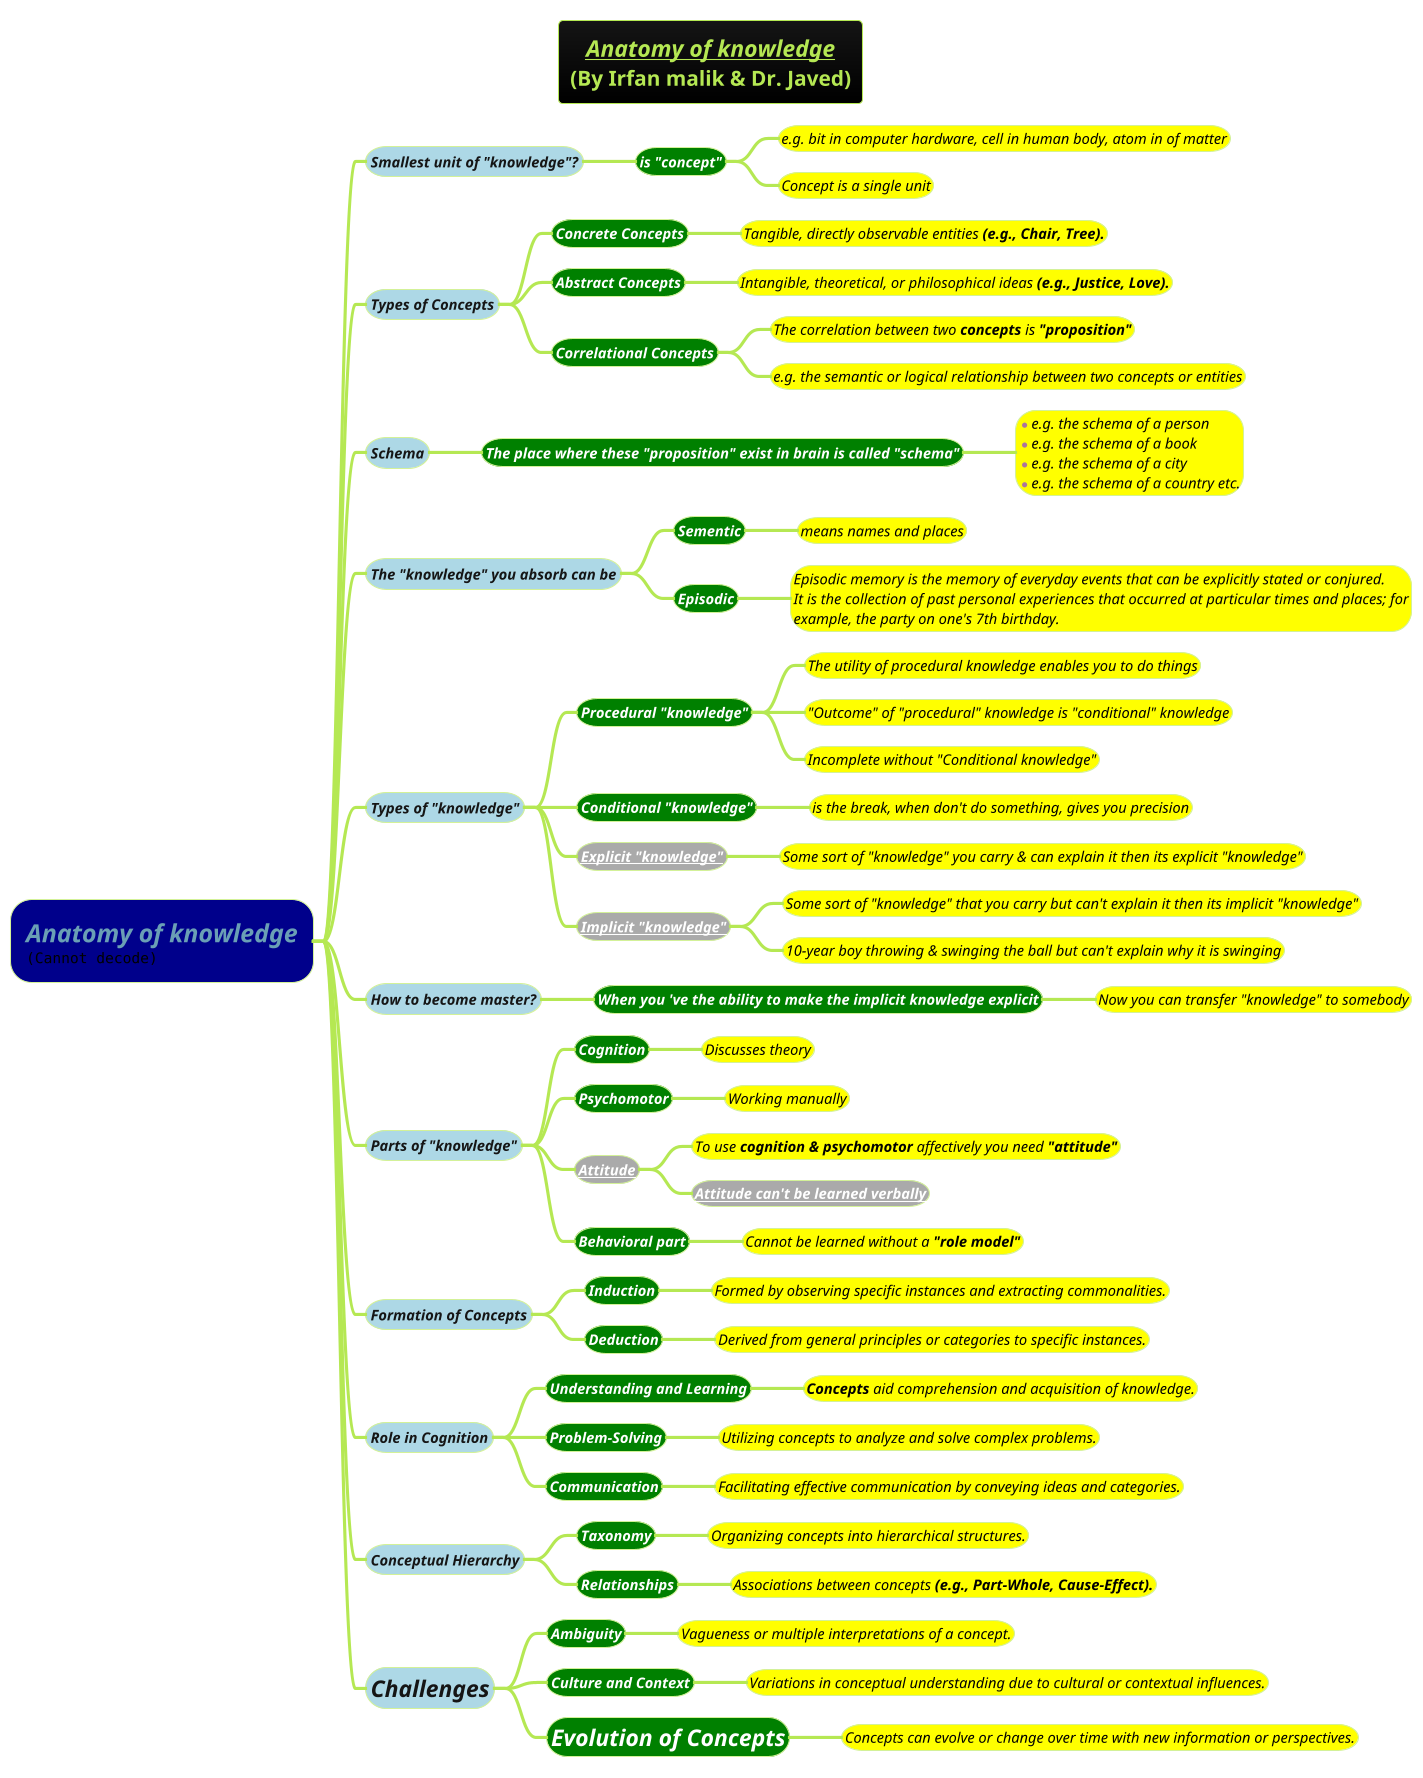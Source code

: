 @startmindmap
title =<i><b><u><size:18>Anatomy of knowledge \n(By Irfan malik & Dr. Javed)
!theme hacker

*[#darkblue] =<i>Anatomy of knowledge\n<img:img.png>
**[#lightblue] <i><color #blac><size:14>Smallest unit of "knowledge"?
***[#green] <b><i><color #white><size:14>is "concept"
****[#yellow] <i><color #black><size:14>e.g. bit in computer hardware, cell in human body, atom in of matter
****[#yellow] <i><color #black><size:14>Concept is a single unit
**[#lightblue] <i><color #blac><size:14>Types of Concepts
***[#green] <b><i><color #white><size:14>Concrete Concepts
****[#yellow] <i><color #black><size:14>Tangible, directly observable entities <b>(e.g., Chair, Tree).
***[#green] <b><i><color #white><size:14>Abstract Concepts
****[#yellow] <i><color #black><size:14>Intangible, theoretical, or philosophical ideas <b>(e.g., Justice, Love).
***[#green] <b><i><color #white><size:14>Correlational Concepts
****[#yellow] <i><color #black><size:14>The correlation between two **concepts** is <b>"proposition"
****[#yellow] <i><color #black><size:14>e.g. the semantic or logical relationship between two concepts or entities
**[#lightblue] <i><color #blac><size:14>Schema
***[#green] <b><i><color #white><size:14>The place where these "proposition" exist in brain is called "schema"
****[#yellow]:*<i><color #black><size:14>e.g. the schema of a person
*<i><color #black><size:14>e.g. the schema of a book
*<i><color #black><size:14>e.g. the schema of a city
*<i><color #black><size:14>e.g. the schema of a country etc.;
**[#lightblue] <i><color #blac><size:14>The "knowledge" you absorb can be
***[#green] <b><i><color #white><size:14>Sementic
****[#yellow] <i><color #black><size:14>means names and places
***[#green] <b><i><color #white><size:14>Episodic
****[#yellow]:<i><color #black><size:14>Episodic memory is the memory of everyday events that can be explicitly stated or conjured.
<i><color #black><size:14>It is the collection of past personal experiences that occurred at particular times and places; for
<i><color #black><size:14>example, the party on one's 7th birthday.;
**[#lightblue] <i><color #blac><size:14>Types of "knowledge"
***[#green] <b><i><color #white><size:14>Procedural "knowledge"
****[#yellow] <i><color #black><size:14>The utility of procedural knowledge enables you to do things
****[#yellow] <i><color #black><size:14>"Outcome" of "procedural" knowledge is "conditional" knowledge
****[#yellow] <i><color #black><size:14>Incomplete without "Conditional knowledge"
***[#green] <b><i><color #white><size:14>Conditional "knowledge"
****[#yellow] <i><color #black><size:14>is the break, when don't do something, gives you precision
***[#a] <b><i><color #white><size:14>[[docs/3-programming-languages/Venkat-Subramaniam/images/img_598.png Explicit "knowledge"]]
****[#yellow] <i><color #black><size:14>Some sort of "knowledge" you carry & can explain it then its explicit "knowledge"
***[#a] <b><i><color #white><size:14>[[docs/3-programming-languages/Venkat-Subramaniam/images/img_598.png Implicit "knowledge"]]
****[#yellow] <i><color #black><size:14>Some sort of "knowledge" that you carry but can't explain it then its implicit "knowledge"

****[#yellow] <i><color #black><size:14>10-year boy throwing & swinging the ball but can't explain why it is swinging
**[#lightblue] <i><color #blac><size:14>How to become master?
***[#green] <b><i><color #white><size:14>When you 've the ability to make the implicit knowledge explicit
****[#yellow] <i><color #black><size:14>Now you can transfer "knowledge" to somebody
**[#lightblue] <i><color #blac><size:14>Parts of "knowledge"
***[#green] <b><i><color #white><size:14>Cognition
****[#yellow] <i><color #black><size:14>Discusses theory
***[#green] <b><i><color #white><size:14>Psychomotor
****[#yellow] <i><color #black><size:14>Working manually
***[#a] <b><i><color #white><size:14>[[docs/1-business-analyst/client-management/software-house/images/img_2.png Attitude]]
****[#yellow] <i><color #black><size:14>To use **cognition & psychomotor** affectively you need <b>"attitude"
****[#a] <b><i><color #black><size:14>[[docs/3-programming-languages/Venkat-Subramaniam/images/img_285.png Attitude can't be learned verbally]]
***[#green] <b><i><color #white><size:14>Behavioral part
****[#yellow] <i><color #black><size:14>Cannot be learned without a <b>"role model"

**[#lightblue] <i><color #blac><size:14>Formation of Concepts
***[#green] <b><i><color #white><size:14>Induction
****[#yellow] <i><color #black><size:14>Formed by observing specific instances and extracting commonalities.
***[#green] <b><i><color #white><size:14>Deduction
****[#yellow] <i><color #black><size:14>Derived from general principles or categories to specific instances.
**[#lightblue] <i><color #blac><size:14>Role in Cognition
***[#green] <b><i><color #white><size:14>Understanding and Learning
****[#yellow] <i><color #black><size:14>**Concepts** aid comprehension and acquisition of knowledge.
***[#green] <b><i><color #white><size:14>Problem-Solving
****[#yellow] <i><color #black><size:14>Utilizing concepts to analyze and solve complex problems.
***[#green] <b><i><color #white><size:14>Communication
****[#yellow] <i><color #black><size:14>Facilitating effective communication by conveying ideas and categories.
**[#lightblue] <i><color #blac><size:14>Conceptual Hierarchy
***[#green] <b><i><color #white><size:14>Taxonomy
****[#yellow] <i><color #black><size:14>Organizing concepts into hierarchical structures.
***[#green] <b><i><color #white><size:14>Relationships
****[#yellow] <i><color #black><size:14>Associations between concepts <b>(e.g., Part-Whole, Cause-Effect).
**[#lightblue] <i><color #blac><size:22>Challenges
***[#green] <b><i><color #white><size:14>Ambiguity
****[#yellow] <i><color #black><size:14>Vagueness or multiple interpretations of a concept.
***[#green] <b><i><color #white><size:14>Culture and Context
****[#yellow] <i><color #black><size:14>Variations in conceptual understanding due to cultural or contextual influences.
***[#green] <b><i><color #white><size:22>Evolution of Concepts
****[#yellow] <i><color #black><size:14>Concepts can evolve or change over time with new information or perspectives.
@endmindmap
